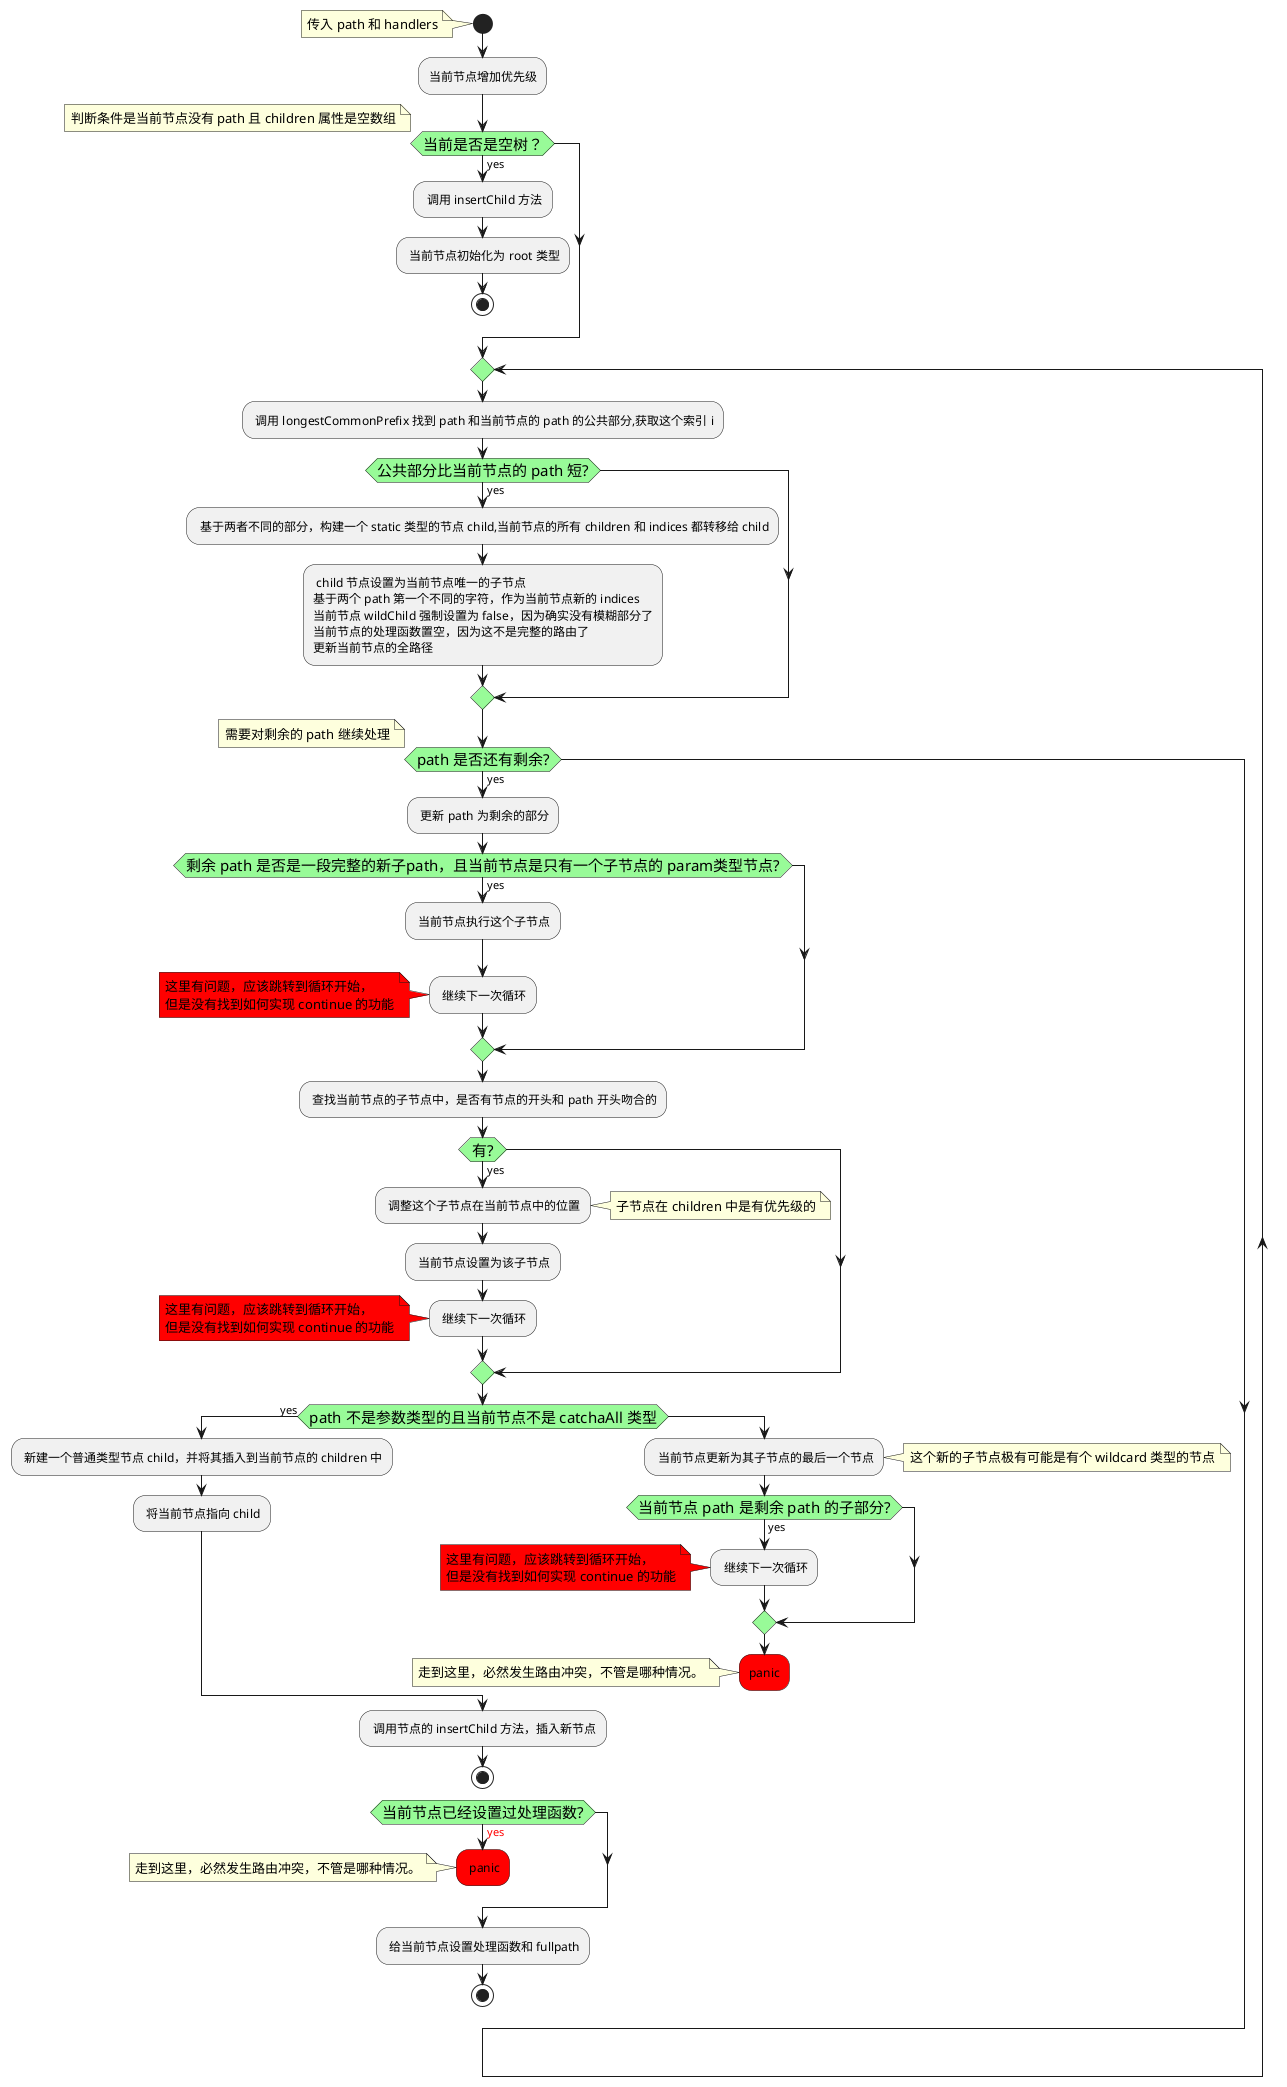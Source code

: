 @startuml
'addRoute 方法

<style>
    activityDiagram {
      diamond {
        BackgroundColor PaleGreen
'        LineColor #00FF00
        FontColor black

        FontSize 15
      }
    }
</style>

start
note left: 传入 path 和 handlers
:当前节点增加优先级;

if(当前是否是空树？) is (yes) then
    note left: 判断条件是当前节点没有 path 且 children 属性是空数组
    : 调用 insertChild 方法;
    : 当前节点初始化为 root 类型;
    stop
endif

repeat
: 调用 longestCommonPrefix 找到 path 和当前节点的 path 的公共部分,获取这个索引 i;

if(公共部分比当前节点的 path 短?) is (yes) then
    : 基于两者不同的部分，构建一个 static 类型的节点 child,当前节点的所有 children 和 indices 都转移给 child;
    : child 节点设置为当前节点唯一的子节点
    基于两个 path 第一个不同的字符，作为当前节点新的 indices
    当前节点 wildChild 强制设置为 false，因为确实没有模糊部分了
    当前节点的处理函数置空，因为这不是完整的路由了
    更新当前节点的全路径;
endif

if(path 是否还有剩余?) is(yes) then
    note right: 需要对剩余的 path 继续处理
    : 更新 path 为剩余的部分;
    if(剩余 path 是否是一段完整的新子path，且当前节点是只有一个子节点的 param类型节点?) is(yes) then
        : 当前节点执行这个子节点;
        : 继续下一次循环;
        note left #red
            这里有问题，应该跳转到循环开始，
            但是没有找到如何实现 continue 的功能
        end note
    endif

    : 查找当前节点的子节点中，是否有节点的开头和 path 开头吻合的;
    if(有?) is(yes) then
        : 调整这个子节点在当前节点中的位置;
        note right: 子节点在 children 中是有优先级的
        : 当前节点设置为该子节点;
        : 继续下一次循环;
        note left #red
            这里有问题，应该跳转到循环开始，
            但是没有找到如何实现 continue 的功能
        end note
    endif

    if(path 不是参数类型的且当前节点不是 catchaAll 类型) is(yes) then
        : 新建一个普通类型节点 child，并将其插入到当前节点的 children 中;
        : 将当前节点指向 child;
    else
        : 当前节点更新为其子节点的最后一个节点;
        note right: 这个新的子节点极有可能是有个 wildcard 类型的节点
        if(当前节点 path 是剩余 path 的子部分?) is(yes) then
            : 继续下一次循环;
             note left #red
                这里有问题，应该跳转到循环开始，
                但是没有找到如何实现 continue 的功能
             end note
        endif
        #red :panic;
        note left
            走到这里，必然发生路由冲突，不管是哪种情况。
        end note
        kill
    endif
    : 调用节点的 insertChild 方法，插入新节点;
    stop

    if(当前节点已经设置过处理函数?) is(<color:red>yes) then
        #red: panic;
        note left
            走到这里，必然发生路由冲突，不管是哪种情况。
        end note
        kill
    endif
    : 给当前节点设置处理函数和 fullpath;
    stop
endif

@enduml

@startuml
'insertChild 方法

<style>
    activityDiagram {
      diamond {
        BackgroundColor PaleGreen
        FontColor black

        FontSize 15
      }
    }
</style>

start
note left: 传入 path fullpath handlers

label 开始循环
repeat :开始循环处理path;

    :对 path 获取下一个模糊匹配部分 wildcard，模糊匹配开始索引 i 和是否有效标记 valid;

    if(i 小于 0?) is (yes) then
        break
    endif

    if(valid 无效? 或者 wildcard 长度小于2?) is (<color:red>yes) then
            #red :panic;
            kill
     endif

    if(wildcard 以 : 开头?)  is (yes) then
        if(i 大于 0?) is (yes) then
            :更新当前节点的 path 并截取 path 为不同的部分;
        endif

        : 基于 wildcard 创建一个新的 param 类型节点
        调用 addChild 将新节点添加到当前节点
        当前节点指向新节点;

        if(wildcard 比 path 剩余部分短?) is (yes) then
            : 将 path 继续更新为不包含 wildcard 的部分
            新建一个普通类型节点,并将该节点也加入到当前节点上
            当前节点指向新节点;
            note left #red
            这里有问题，应该跳转到循环开始，
            但是没有找到如何实现 continue 的功能
            end note
        endif

        :给当前节点设置 handlers;
        note left
            已经处理完毕，所有处理函数就是针对当前节点的，
            虽然这个节点可能已经变成了各种子节点
        end note
        stop
    endif

    if(wildcard 长度是否不等于 path?) is (<color:red>yes) then
        #red :panic;
        note left
            走到这里，只有一种情况，那就是 *参数类型，
            而这种类型要求必须在 path 的最后,
            只有 wildcard 和 path 完全一样才是有效的，
            结尾甚至不能包含 /，
            否则就是无效的情况。
        end note
        kill
    endif

    if(当前节点以 / 结束?) is (<color:red>yes) then
        #red :panic;
        note left
            一个 catchall 类型节点，父节点不能以 / 结尾，本节点要以 / 开头；
            如 /post/ 是父节点 path，当前要处理的是 /post/*key，就会异常。
        end note
        kill
    endif

    if(path 中最后一部分不是以 / 开头?) is (<color:red>yes) then
        #red :panic;
        note left: 道理同上
        kill
    endif

    : 创建一个 catchAll 类型节点，其 wildcard 类型为 true，然后 fullpath 和父节点一样，但是没有path和 handler
    当前节点指向这个新节点
    再创建一个新的 catchAll 类型节点，这个节点存储具体的模糊匹配信息，处理函数都给这个节点，其 wildcard 为 false
    这个新节点作为当前节点的唯一子节点挂上去;
    stop

repeat while

:给当前节点添加 path、handlers、fullpath;
stop

@enduml

@startuml
'不同有效 path 调用 insertChild 的结构
'/abc/def
'/abc/:param
'/abc/:param/
'/abc/:param/other
'/abc/:param/*all

map root{

}

@enduml